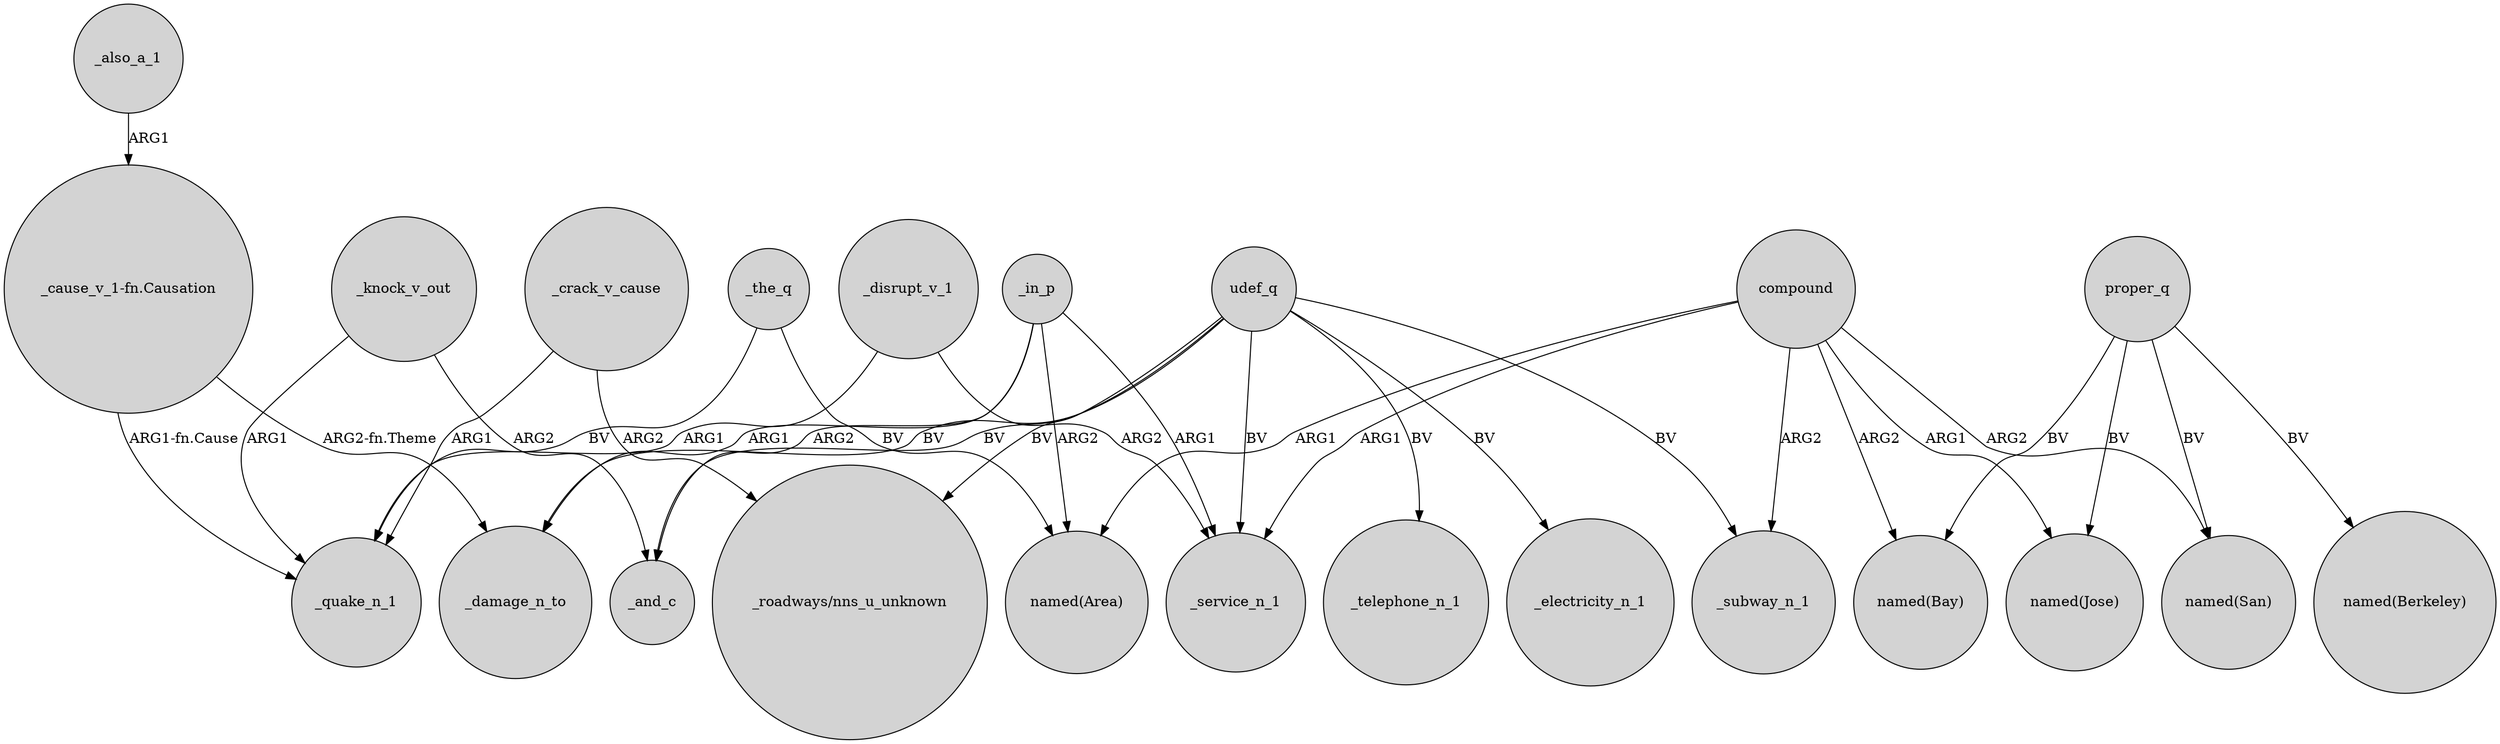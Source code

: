 digraph {
	node [shape=circle style=filled]
	_disrupt_v_1 -> _service_n_1 [label=ARG2]
	_the_q -> "named(Area)" [label=BV]
	proper_q -> "named(Bay)" [label=BV]
	"_cause_v_1-fn.Causation" -> _quake_n_1 [label="ARG1-fn.Cause"]
	compound -> "named(San)" [label=ARG2]
	_the_q -> _quake_n_1 [label=BV]
	_crack_v_cause -> "_roadways/nns_u_unknown" [label=ARG2]
	udef_q -> "_roadways/nns_u_unknown" [label=BV]
	udef_q -> _telephone_n_1 [label=BV]
	proper_q -> "named(Jose)" [label=BV]
	proper_q -> "named(Berkeley)" [label=BV]
	_in_p -> _damage_n_to [label=ARG1]
	udef_q -> _electricity_n_1 [label=BV]
	compound -> "named(Jose)" [label=ARG1]
	compound -> _subway_n_1 [label=ARG2]
	udef_q -> _subway_n_1 [label=BV]
	_in_p -> _service_n_1 [label=ARG1]
	"_cause_v_1-fn.Causation" -> _damage_n_to [label="ARG2-fn.Theme"]
	_disrupt_v_1 -> _quake_n_1 [label=ARG1]
	_knock_v_out -> _and_c [label=ARG2]
	udef_q -> _service_n_1 [label=BV]
	udef_q -> _damage_n_to [label=BV]
	compound -> "named(Area)" [label=ARG1]
	_in_p -> "named(Area)" [label=ARG2]
	_knock_v_out -> _quake_n_1 [label=ARG1]
	compound -> "named(Bay)" [label=ARG2]
	proper_q -> "named(San)" [label=BV]
	_crack_v_cause -> _quake_n_1 [label=ARG1]
	udef_q -> _and_c [label=BV]
	compound -> _service_n_1 [label=ARG1]
	_in_p -> _and_c [label=ARG2]
	_also_a_1 -> "_cause_v_1-fn.Causation" [label=ARG1]
}
